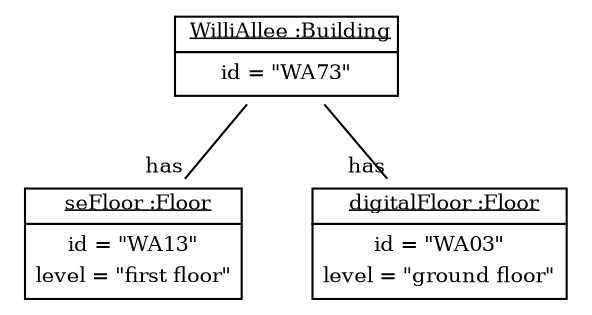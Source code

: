 graph ObjectDiagram {
   node [shape = none, fontsize = 10];
   edge [fontsize = 10];

WilliAllee [label=<<table border='0' cellborder='1' cellspacing='0'> <tr> <td> <u>WilliAllee :Building</u></td></tr><tr><td><table border='0' cellborder='0' cellspacing='0'><tr><td>id = "WA73"</td></tr></table></td></tr></table>>];
seFloor [label=<<table border='0' cellborder='1' cellspacing='0'> <tr> <td> <u>seFloor :Floor</u></td></tr><tr><td><table border='0' cellborder='0' cellspacing='0'><tr><td>id = "WA13"</td></tr><tr><td>level = "first floor"</td></tr></table></td></tr></table>>];
digitalFloor [label=<<table border='0' cellborder='1' cellspacing='0'> <tr> <td> <u>digitalFloor :Floor</u></td></tr><tr><td><table border='0' cellborder='0' cellspacing='0'><tr><td>id = "WA03"</td></tr><tr><td>level = "ground floor"</td></tr></table></td></tr></table>>];

WilliAllee -- seFloor [headlabel = "has" taillabel = " "];
WilliAllee -- digitalFloor [headlabel = "has" taillabel = " "];
}
